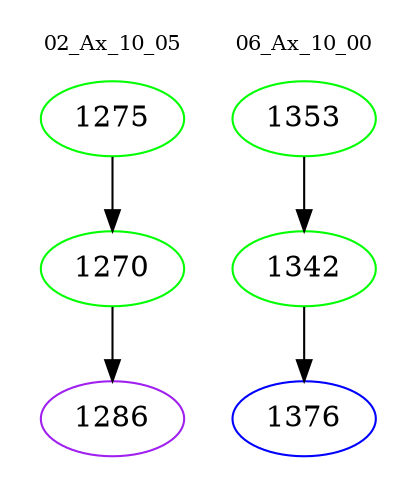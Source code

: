 digraph{
subgraph cluster_0 {
color = white
label = "02_Ax_10_05";
fontsize=10;
T0_1275 [label="1275", color="green"]
T0_1275 -> T0_1270 [color="black"]
T0_1270 [label="1270", color="green"]
T0_1270 -> T0_1286 [color="black"]
T0_1286 [label="1286", color="purple"]
}
subgraph cluster_1 {
color = white
label = "06_Ax_10_00";
fontsize=10;
T1_1353 [label="1353", color="green"]
T1_1353 -> T1_1342 [color="black"]
T1_1342 [label="1342", color="green"]
T1_1342 -> T1_1376 [color="black"]
T1_1376 [label="1376", color="blue"]
}
}
